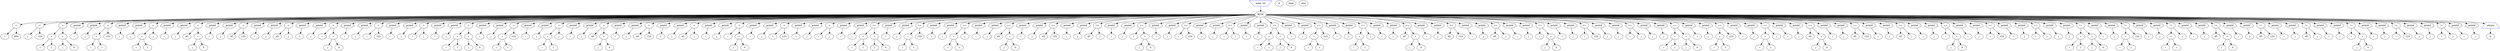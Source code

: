 digraph G {

node_0 [label="main, int" shape=invtrapezium color=blue];
node_1 [label="BLOC" shape=ellipse color=black];
node_2 [label=":=" shape=ellipse];
node_3 [label="i" shape=ellipse];
node_4 [label="450" shape=ellipse];
node_5 [label=":=" shape=ellipse];
node_6 [label="j" shape=ellipse];
node_7 [label="-123" shape=ellipse];if 
node_8 [label="<" shape=ellipse];
node_9 [label="+" shape=ellipse];
node_10 [label="i" shape=ellipse];
node_11 [label="1" shape=ellipse];
node_12 [label="+" shape=ellipse];
node_13 [label="j" shape=ellipse];
node_14 [label="0" shape=ellipse];then 
node_15 [label="printd" shape=septagon];
node_16 [label="i" shape=ellipse];else 
node_17 [label="printd" shape=septagon];
node_18 [label="j" shape=ellipse];if 
node_19 [label="<" shape=ellipse];
node_20 [label="+" shape=ellipse];
node_21 [label="i" shape=ellipse];
node_22 [label="1" shape=ellipse];
node_23 [label="123" shape=ellipse];then 
node_24 [label="printd" shape=septagon];
node_25 [label="i" shape=ellipse];else 
node_26 [label="printd" shape=septagon];
node_27 [label="j" shape=ellipse];if 
node_28 [label="<" shape=ellipse];
node_29 [label="+" shape=ellipse];
node_30 [label="i" shape=ellipse];
node_31 [label="1" shape=ellipse];
node_32 [label="j" shape=ellipse];then 
node_33 [label="printd" shape=septagon];
node_34 [label="i" shape=ellipse];else 
node_35 [label="printd" shape=septagon];
node_36 [label="j" shape=ellipse];if 
node_37 [label="<" shape=ellipse];
node_38 [label="45" shape=ellipse];
node_39 [label="+" shape=ellipse];
node_40 [label="j" shape=ellipse];
node_41 [label="0" shape=ellipse];then 
node_42 [label="printd" shape=septagon];
node_43 [label="i" shape=ellipse];else 
node_44 [label="printd" shape=septagon];
node_45 [label="j" shape=ellipse];if 
node_46 [label="<" shape=ellipse];
node_47 [label="45" shape=ellipse];
node_48 [label="123" shape=ellipse];then 
node_49 [label="printd" shape=septagon];
node_50 [label="i" shape=ellipse];else 
node_51 [label="printd" shape=septagon];
node_52 [label="j" shape=ellipse];if 
node_53 [label="<" shape=ellipse];
node_54 [label="45" shape=ellipse];
node_55 [label="j" shape=ellipse];then 
node_56 [label="printd" shape=septagon];
node_57 [label="i" shape=ellipse];else 
node_58 [label="printd" shape=septagon];
node_59 [label="j" shape=ellipse];if 
node_60 [label="<" shape=ellipse];
node_61 [label="i" shape=ellipse];
node_62 [label="+" shape=ellipse];
node_63 [label="j" shape=ellipse];
node_64 [label="0" shape=ellipse];then 
node_65 [label="printd" shape=septagon];
node_66 [label="i" shape=ellipse];else 
node_67 [label="printd" shape=septagon];
node_68 [label="j" shape=ellipse];if 
node_69 [label="<" shape=ellipse];
node_70 [label="i" shape=ellipse];
node_71 [label="123" shape=ellipse];then 
node_72 [label="printd" shape=septagon];
node_73 [label="i" shape=ellipse];else 
node_74 [label="printd" shape=septagon];
node_75 [label="j" shape=ellipse];if 
node_76 [label="<" shape=ellipse];
node_77 [label="i" shape=ellipse];
node_78 [label="j" shape=ellipse];then 
node_79 [label="printd" shape=septagon];
node_80 [label="i" shape=ellipse];else 
node_81 [label="printd" shape=septagon];
node_82 [label="j" shape=ellipse];if 
node_83 [label=">" shape=ellipse];
node_84 [label="+" shape=ellipse];
node_85 [label="i" shape=ellipse];
node_86 [label="1" shape=ellipse];
node_87 [label="+" shape=ellipse];
node_88 [label="j" shape=ellipse];
node_89 [label="0" shape=ellipse];then 
node_90 [label="printd" shape=septagon];
node_91 [label="i" shape=ellipse];else 
node_92 [label="printd" shape=septagon];
node_93 [label="j" shape=ellipse];if 
node_94 [label=">" shape=ellipse];
node_95 [label="+" shape=ellipse];
node_96 [label="i" shape=ellipse];
node_97 [label="1" shape=ellipse];
node_98 [label="123" shape=ellipse];then 
node_99 [label="printd" shape=septagon];
node_100 [label="i" shape=ellipse];else 
node_101 [label="printd" shape=septagon];
node_102 [label="j" shape=ellipse];if 
node_103 [label=">" shape=ellipse];
node_104 [label="+" shape=ellipse];
node_105 [label="i" shape=ellipse];
node_106 [label="1" shape=ellipse];
node_107 [label="j" shape=ellipse];then 
node_108 [label="printd" shape=septagon];
node_109 [label="i" shape=ellipse];else 
node_110 [label="printd" shape=septagon];
node_111 [label="j" shape=ellipse];if 
node_112 [label=">" shape=ellipse];
node_113 [label="45" shape=ellipse];
node_114 [label="+" shape=ellipse];
node_115 [label="j" shape=ellipse];
node_116 [label="0" shape=ellipse];then 
node_117 [label="printd" shape=septagon];
node_118 [label="i" shape=ellipse];else 
node_119 [label="printd" shape=septagon];
node_120 [label="j" shape=ellipse];if 
node_121 [label=">" shape=ellipse];
node_122 [label="45" shape=ellipse];
node_123 [label="123" shape=ellipse];then 
node_124 [label="printd" shape=septagon];
node_125 [label="i" shape=ellipse];else 
node_126 [label="printd" shape=septagon];
node_127 [label="j" shape=ellipse];if 
node_128 [label=">" shape=ellipse];
node_129 [label="45" shape=ellipse];
node_130 [label="j" shape=ellipse];then 
node_131 [label="printd" shape=septagon];
node_132 [label="i" shape=ellipse];else 
node_133 [label="printd" shape=septagon];
node_134 [label="j" shape=ellipse];if 
node_135 [label=">" shape=ellipse];
node_136 [label="i" shape=ellipse];
node_137 [label="+" shape=ellipse];
node_138 [label="j" shape=ellipse];
node_139 [label="0" shape=ellipse];then 
node_140 [label="printd" shape=septagon];
node_141 [label="i" shape=ellipse];else 
node_142 [label="printd" shape=septagon];
node_143 [label="j" shape=ellipse];if 
node_144 [label=">" shape=ellipse];
node_145 [label="i" shape=ellipse];
node_146 [label="123" shape=ellipse];then 
node_147 [label="printd" shape=septagon];
node_148 [label="i" shape=ellipse];else 
node_149 [label="printd" shape=septagon];
node_150 [label="j" shape=ellipse];if 
node_151 [label=">" shape=ellipse];
node_152 [label="i" shape=ellipse];
node_153 [label="j" shape=ellipse];then 
node_154 [label="printd" shape=septagon];
node_155 [label="i" shape=ellipse];else 
node_156 [label="printd" shape=septagon];
node_157 [label="j" shape=ellipse];if 
node_158 [label=">=" shape=ellipse];
node_159 [label="+" shape=ellipse];
node_160 [label="i" shape=ellipse];
node_161 [label="1" shape=ellipse];
node_162 [label="+" shape=ellipse];
node_163 [label="j" shape=ellipse];
node_164 [label="0" shape=ellipse];then 
node_165 [label="printd" shape=septagon];
node_166 [label="i" shape=ellipse];else 
node_167 [label="printd" shape=septagon];
node_168 [label="j" shape=ellipse];if 
node_169 [label=">=" shape=ellipse];
node_170 [label="+" shape=ellipse];
node_171 [label="i" shape=ellipse];
node_172 [label="1" shape=ellipse];
node_173 [label="123" shape=ellipse];then 
node_174 [label="printd" shape=septagon];
node_175 [label="i" shape=ellipse];else 
node_176 [label="printd" shape=septagon];
node_177 [label="j" shape=ellipse];if 
node_178 [label=">=" shape=ellipse];
node_179 [label="+" shape=ellipse];
node_180 [label="i" shape=ellipse];
node_181 [label="1" shape=ellipse];
node_182 [label="j" shape=ellipse];then 
node_183 [label="printd" shape=septagon];
node_184 [label="i" shape=ellipse];else 
node_185 [label="printd" shape=septagon];
node_186 [label="j" shape=ellipse];if 
node_187 [label=">=" shape=ellipse];
node_188 [label="45" shape=ellipse];
node_189 [label="+" shape=ellipse];
node_190 [label="j" shape=ellipse];
node_191 [label="0" shape=ellipse];then 
node_192 [label="printd" shape=septagon];
node_193 [label="i" shape=ellipse];else 
node_194 [label="printd" shape=septagon];
node_195 [label="j" shape=ellipse];if 
node_196 [label=">=" shape=ellipse];
node_197 [label="45" shape=ellipse];
node_198 [label="123" shape=ellipse];then 
node_199 [label="printd" shape=septagon];
node_200 [label="i" shape=ellipse];else 
node_201 [label="printd" shape=septagon];
node_202 [label="j" shape=ellipse];if 
node_203 [label=">=" shape=ellipse];
node_204 [label="45" shape=ellipse];
node_205 [label="j" shape=ellipse];then 
node_206 [label="printd" shape=septagon];
node_207 [label="i" shape=ellipse];else 
node_208 [label="printd" shape=septagon];
node_209 [label="j" shape=ellipse];if 
node_210 [label=">=" shape=ellipse];
node_211 [label="i" shape=ellipse];
node_212 [label="+" shape=ellipse];
node_213 [label="j" shape=ellipse];
node_214 [label="0" shape=ellipse];then 
node_215 [label="printd" shape=septagon];
node_216 [label="i" shape=ellipse];else 
node_217 [label="printd" shape=septagon];
node_218 [label="j" shape=ellipse];if 
node_219 [label=">=" shape=ellipse];
node_220 [label="i" shape=ellipse];
node_221 [label="123" shape=ellipse];then 
node_222 [label="printd" shape=septagon];
node_223 [label="i" shape=ellipse];else 
node_224 [label="printd" shape=septagon];
node_225 [label="j" shape=ellipse];if 
node_226 [label=">=" shape=ellipse];
node_227 [label="i" shape=ellipse];
node_228 [label="j" shape=ellipse];then 
node_229 [label="printd" shape=septagon];
node_230 [label="i" shape=ellipse];else 
node_231 [label="printd" shape=septagon];
node_232 [label="j" shape=ellipse];if 
node_233 [label="<=" shape=ellipse];
node_234 [label="+" shape=ellipse];
node_235 [label="i" shape=ellipse];
node_236 [label="1" shape=ellipse];
node_237 [label="+" shape=ellipse];
node_238 [label="j" shape=ellipse];
node_239 [label="0" shape=ellipse];then 
node_240 [label="printd" shape=septagon];
node_241 [label="i" shape=ellipse];else 
node_242 [label="printd" shape=septagon];
node_243 [label="j" shape=ellipse];if 
node_244 [label="<=" shape=ellipse];
node_245 [label="+" shape=ellipse];
node_246 [label="i" shape=ellipse];
node_247 [label="1" shape=ellipse];
node_248 [label="123" shape=ellipse];then 
node_249 [label="printd" shape=septagon];
node_250 [label="i" shape=ellipse];else 
node_251 [label="printd" shape=septagon];
node_252 [label="j" shape=ellipse];if 
node_253 [label="<=" shape=ellipse];
node_254 [label="+" shape=ellipse];
node_255 [label="i" shape=ellipse];
node_256 [label="1" shape=ellipse];
node_257 [label="j" shape=ellipse];then 
node_258 [label="printd" shape=septagon];
node_259 [label="i" shape=ellipse];else 
node_260 [label="printd" shape=septagon];
node_261 [label="j" shape=ellipse];if 
node_262 [label="<=" shape=ellipse];
node_263 [label="45" shape=ellipse];
node_264 [label="+" shape=ellipse];
node_265 [label="j" shape=ellipse];
node_266 [label="0" shape=ellipse];then 
node_267 [label="printd" shape=septagon];
node_268 [label="i" shape=ellipse];else 
node_269 [label="printd" shape=septagon];
node_270 [label="j" shape=ellipse];if 
node_271 [label="<=" shape=ellipse];
node_272 [label="45" shape=ellipse];
node_273 [label="123" shape=ellipse];then 
node_274 [label="printd" shape=septagon];
node_275 [label="i" shape=ellipse];else 
node_276 [label="printd" shape=septagon];
node_277 [label="j" shape=ellipse];if 
node_278 [label="<=" shape=ellipse];
node_279 [label="45" shape=ellipse];
node_280 [label="j" shape=ellipse];then 
node_281 [label="printd" shape=septagon];
node_282 [label="i" shape=ellipse];else 
node_283 [label="printd" shape=septagon];
node_284 [label="j" shape=ellipse];if 
node_285 [label="<=" shape=ellipse];
node_286 [label="i" shape=ellipse];
node_287 [label="+" shape=ellipse];
node_288 [label="j" shape=ellipse];
node_289 [label="0" shape=ellipse];then 
node_290 [label="printd" shape=septagon];
node_291 [label="i" shape=ellipse];else 
node_292 [label="printd" shape=septagon];
node_293 [label="j" shape=ellipse];if 
node_294 [label="<=" shape=ellipse];
node_295 [label="i" shape=ellipse];
node_296 [label="123" shape=ellipse];then 
node_297 [label="printd" shape=septagon];
node_298 [label="i" shape=ellipse];else 
node_299 [label="printd" shape=septagon];
node_300 [label="j" shape=ellipse];if 
node_301 [label="<=" shape=ellipse];
node_302 [label="i" shape=ellipse];
node_303 [label="j" shape=ellipse];then 
node_304 [label="printd" shape=septagon];
node_305 [label="i" shape=ellipse];else 
node_306 [label="printd" shape=septagon];
node_307 [label="j" shape=ellipse];if 
node_308 [label="==" shape=ellipse];
node_309 [label="+" shape=ellipse];
node_310 [label="i" shape=ellipse];
node_311 [label="1" shape=ellipse];
node_312 [label="+" shape=ellipse];
node_313 [label="j" shape=ellipse];
node_314 [label="0" shape=ellipse];then 
node_315 [label="printd" shape=septagon];
node_316 [label="i" shape=ellipse];else 
node_317 [label="printd" shape=septagon];
node_318 [label="j" shape=ellipse];if 
node_319 [label="==" shape=ellipse];
node_320 [label="+" shape=ellipse];
node_321 [label="i" shape=ellipse];
node_322 [label="1" shape=ellipse];
node_323 [label="123" shape=ellipse];then 
node_324 [label="printd" shape=septagon];
node_325 [label="i" shape=ellipse];else 
node_326 [label="printd" shape=septagon];
node_327 [label="j" shape=ellipse];if 
node_328 [label="==" shape=ellipse];
node_329 [label="+" shape=ellipse];
node_330 [label="i" shape=ellipse];
node_331 [label="1" shape=ellipse];
node_332 [label="j" shape=ellipse];then 
node_333 [label="printd" shape=septagon];
node_334 [label="i" shape=ellipse];else 
node_335 [label="printd" shape=septagon];
node_336 [label="j" shape=ellipse];if 
node_337 [label="==" shape=ellipse];
node_338 [label="45" shape=ellipse];
node_339 [label="+" shape=ellipse];
node_340 [label="j" shape=ellipse];
node_341 [label="0" shape=ellipse];then 
node_342 [label="printd" shape=septagon];
node_343 [label="i" shape=ellipse];else 
node_344 [label="printd" shape=septagon];
node_345 [label="j" shape=ellipse];if 
node_346 [label="==" shape=ellipse];
node_347 [label="45" shape=ellipse];
node_348 [label="123" shape=ellipse];then 
node_349 [label="printd" shape=septagon];
node_350 [label="i" shape=ellipse];else 
node_351 [label="printd" shape=septagon];
node_352 [label="j" shape=ellipse];if 
node_353 [label="==" shape=ellipse];
node_354 [label="45" shape=ellipse];
node_355 [label="j" shape=ellipse];then 
node_356 [label="printd" shape=septagon];
node_357 [label="i" shape=ellipse];else 
node_358 [label="printd" shape=septagon];
node_359 [label="j" shape=ellipse];if 
node_360 [label="==" shape=ellipse];
node_361 [label="i" shape=ellipse];
node_362 [label="+" shape=ellipse];
node_363 [label="j" shape=ellipse];
node_364 [label="0" shape=ellipse];then 
node_365 [label="printd" shape=septagon];
node_366 [label="i" shape=ellipse];else 
node_367 [label="printd" shape=septagon];
node_368 [label="j" shape=ellipse];if 
node_369 [label="==" shape=ellipse];
node_370 [label="i" shape=ellipse];
node_371 [label="123" shape=ellipse];then 
node_372 [label="printd" shape=septagon];
node_373 [label="i" shape=ellipse];else 
node_374 [label="printd" shape=septagon];
node_375 [label="j" shape=ellipse];if 
node_376 [label="==" shape=ellipse];
node_377 [label="i" shape=ellipse];
node_378 [label="j" shape=ellipse];then 
node_379 [label="printd" shape=septagon];
node_380 [label="i" shape=ellipse];else 
node_381 [label="printd" shape=septagon];
node_382 [label="j" shape=ellipse];if 
node_383 [label="!=" shape=ellipse];
node_384 [label="+" shape=ellipse];
node_385 [label="i" shape=ellipse];
node_386 [label="1" shape=ellipse];
node_387 [label="+" shape=ellipse];
node_388 [label="j" shape=ellipse];
node_389 [label="0" shape=ellipse];then 
node_390 [label="printd" shape=septagon];
node_391 [label="i" shape=ellipse];else 
node_392 [label="printd" shape=septagon];
node_393 [label="j" shape=ellipse];if 
node_394 [label="!=" shape=ellipse];
node_395 [label="+" shape=ellipse];
node_396 [label="i" shape=ellipse];
node_397 [label="1" shape=ellipse];
node_398 [label="123" shape=ellipse];then 
node_399 [label="printd" shape=septagon];
node_400 [label="i" shape=ellipse];else 
node_401 [label="printd" shape=septagon];
node_402 [label="j" shape=ellipse];if 
node_403 [label="!=" shape=ellipse];
node_404 [label="+" shape=ellipse];
node_405 [label="i" shape=ellipse];
node_406 [label="1" shape=ellipse];
node_407 [label="j" shape=ellipse];then 
node_408 [label="printd" shape=septagon];
node_409 [label="i" shape=ellipse];else 
node_410 [label="printd" shape=septagon];
node_411 [label="j" shape=ellipse];if 
node_412 [label="!=" shape=ellipse];
node_413 [label="45" shape=ellipse];
node_414 [label="+" shape=ellipse];
node_415 [label="j" shape=ellipse];
node_416 [label="0" shape=ellipse];then 
node_417 [label="printd" shape=septagon];
node_418 [label="i" shape=ellipse];else 
node_419 [label="printd" shape=septagon];
node_420 [label="j" shape=ellipse];if 
node_421 [label="!=" shape=ellipse];
node_422 [label="45" shape=ellipse];
node_423 [label="123" shape=ellipse];then 
node_424 [label="printd" shape=septagon];
node_425 [label="i" shape=ellipse];else 
node_426 [label="printd" shape=septagon];
node_427 [label="j" shape=ellipse];if 
node_428 [label="!=" shape=ellipse];
node_429 [label="45" shape=ellipse];
node_430 [label="j" shape=ellipse];then 
node_431 [label="printd" shape=septagon];
node_432 [label="i" shape=ellipse];else 
node_433 [label="printd" shape=septagon];
node_434 [label="j" shape=ellipse];if 
node_435 [label="!=" shape=ellipse];
node_436 [label="i" shape=ellipse];
node_437 [label="+" shape=ellipse];
node_438 [label="j" shape=ellipse];
node_439 [label="0" shape=ellipse];then 
node_440 [label="printd" shape=septagon];
node_441 [label="i" shape=ellipse];else 
node_442 [label="printd" shape=septagon];
node_443 [label="j" shape=ellipse];if 
node_444 [label="!=" shape=ellipse];
node_445 [label="i" shape=ellipse];
node_446 [label="123" shape=ellipse];then 
node_447 [label="printd" shape=septagon];
node_448 [label="i" shape=ellipse];else 
node_449 [label="printd" shape=septagon];
node_450 [label="j" shape=ellipse];if 
node_451 [label="!=" shape=ellipse];
node_452 [label="i" shape=ellipse];
node_453 [label="j" shape=ellipse];then 
node_454 [label="printd" shape=septagon];
node_455 [label="i" shape=ellipse];else 
node_456 [label="printd" shape=septagon];
node_457 [label="j" shape=ellipse];
node_458 [label="return" shape=trapezium color=blue];
node_459 [label="0" shape=ellipse];

node_0 -> node_1
node_2 -> node_3
node_1 -> node_2
node_2 -> node_4
node_5 -> node_6
node_1 -> node_5
node_5 -> node_7
node_8 -> node_9
node_1 -> node_8
node_9 -> node_10
node_9 -> node_11
node_8 -> node_12
node_12 -> node_13
node_12 -> node_14
node_15 -> node_16
node_1 -> node_15
node_17 -> node_18
node_1 -> node_17
node_19 -> node_20
node_1 -> node_19
node_20 -> node_21
node_20 -> node_22
node_19 -> node_23
node_24 -> node_25
node_1 -> node_24
node_26 -> node_27
node_1 -> node_26
node_28 -> node_29
node_1 -> node_28
node_29 -> node_30
node_29 -> node_31
node_28 -> node_32
node_33 -> node_34
node_1 -> node_33
node_35 -> node_36
node_1 -> node_35
node_37 -> node_38
node_1 -> node_37
node_37 -> node_39
node_39 -> node_40
node_39 -> node_41
node_42 -> node_43
node_1 -> node_42
node_44 -> node_45
node_1 -> node_44
node_46 -> node_47
node_1 -> node_46
node_46 -> node_48
node_49 -> node_50
node_1 -> node_49
node_51 -> node_52
node_1 -> node_51
node_53 -> node_54
node_1 -> node_53
node_53 -> node_55
node_56 -> node_57
node_1 -> node_56
node_58 -> node_59
node_1 -> node_58
node_60 -> node_61
node_1 -> node_60
node_60 -> node_62
node_62 -> node_63
node_62 -> node_64
node_65 -> node_66
node_1 -> node_65
node_67 -> node_68
node_1 -> node_67
node_69 -> node_70
node_1 -> node_69
node_69 -> node_71
node_72 -> node_73
node_1 -> node_72
node_74 -> node_75
node_1 -> node_74
node_76 -> node_77
node_1 -> node_76
node_76 -> node_78
node_79 -> node_80
node_1 -> node_79
node_81 -> node_82
node_1 -> node_81
node_83 -> node_84
node_1 -> node_83
node_84 -> node_85
node_84 -> node_86
node_83 -> node_87
node_87 -> node_88
node_87 -> node_89
node_90 -> node_91
node_1 -> node_90
node_92 -> node_93
node_1 -> node_92
node_94 -> node_95
node_1 -> node_94
node_95 -> node_96
node_95 -> node_97
node_94 -> node_98
node_99 -> node_100
node_1 -> node_99
node_101 -> node_102
node_1 -> node_101
node_103 -> node_104
node_1 -> node_103
node_104 -> node_105
node_104 -> node_106
node_103 -> node_107
node_108 -> node_109
node_1 -> node_108
node_110 -> node_111
node_1 -> node_110
node_112 -> node_113
node_1 -> node_112
node_112 -> node_114
node_114 -> node_115
node_114 -> node_116
node_117 -> node_118
node_1 -> node_117
node_119 -> node_120
node_1 -> node_119
node_121 -> node_122
node_1 -> node_121
node_121 -> node_123
node_124 -> node_125
node_1 -> node_124
node_126 -> node_127
node_1 -> node_126
node_128 -> node_129
node_1 -> node_128
node_128 -> node_130
node_131 -> node_132
node_1 -> node_131
node_133 -> node_134
node_1 -> node_133
node_135 -> node_136
node_1 -> node_135
node_135 -> node_137
node_137 -> node_138
node_137 -> node_139
node_140 -> node_141
node_1 -> node_140
node_142 -> node_143
node_1 -> node_142
node_144 -> node_145
node_1 -> node_144
node_144 -> node_146
node_147 -> node_148
node_1 -> node_147
node_149 -> node_150
node_1 -> node_149
node_151 -> node_152
node_1 -> node_151
node_151 -> node_153
node_154 -> node_155
node_1 -> node_154
node_156 -> node_157
node_1 -> node_156
node_158 -> node_159
node_1 -> node_158
node_159 -> node_160
node_159 -> node_161
node_158 -> node_162
node_162 -> node_163
node_162 -> node_164
node_165 -> node_166
node_1 -> node_165
node_167 -> node_168
node_1 -> node_167
node_169 -> node_170
node_1 -> node_169
node_170 -> node_171
node_170 -> node_172
node_169 -> node_173
node_174 -> node_175
node_1 -> node_174
node_176 -> node_177
node_1 -> node_176
node_178 -> node_179
node_1 -> node_178
node_179 -> node_180
node_179 -> node_181
node_178 -> node_182
node_183 -> node_184
node_1 -> node_183
node_185 -> node_186
node_1 -> node_185
node_187 -> node_188
node_1 -> node_187
node_187 -> node_189
node_189 -> node_190
node_189 -> node_191
node_192 -> node_193
node_1 -> node_192
node_194 -> node_195
node_1 -> node_194
node_196 -> node_197
node_1 -> node_196
node_196 -> node_198
node_199 -> node_200
node_1 -> node_199
node_201 -> node_202
node_1 -> node_201
node_203 -> node_204
node_1 -> node_203
node_203 -> node_205
node_206 -> node_207
node_1 -> node_206
node_208 -> node_209
node_1 -> node_208
node_210 -> node_211
node_1 -> node_210
node_210 -> node_212
node_212 -> node_213
node_212 -> node_214
node_215 -> node_216
node_1 -> node_215
node_217 -> node_218
node_1 -> node_217
node_219 -> node_220
node_1 -> node_219
node_219 -> node_221
node_222 -> node_223
node_1 -> node_222
node_224 -> node_225
node_1 -> node_224
node_226 -> node_227
node_1 -> node_226
node_226 -> node_228
node_229 -> node_230
node_1 -> node_229
node_231 -> node_232
node_1 -> node_231
node_233 -> node_234
node_1 -> node_233
node_234 -> node_235
node_234 -> node_236
node_233 -> node_237
node_237 -> node_238
node_237 -> node_239
node_240 -> node_241
node_1 -> node_240
node_242 -> node_243
node_1 -> node_242
node_244 -> node_245
node_1 -> node_244
node_245 -> node_246
node_245 -> node_247
node_244 -> node_248
node_249 -> node_250
node_1 -> node_249
node_251 -> node_252
node_1 -> node_251
node_253 -> node_254
node_1 -> node_253
node_254 -> node_255
node_254 -> node_256
node_253 -> node_257
node_258 -> node_259
node_1 -> node_258
node_260 -> node_261
node_1 -> node_260
node_262 -> node_263
node_1 -> node_262
node_262 -> node_264
node_264 -> node_265
node_264 -> node_266
node_267 -> node_268
node_1 -> node_267
node_269 -> node_270
node_1 -> node_269
node_271 -> node_272
node_1 -> node_271
node_271 -> node_273
node_274 -> node_275
node_1 -> node_274
node_276 -> node_277
node_1 -> node_276
node_278 -> node_279
node_1 -> node_278
node_278 -> node_280
node_281 -> node_282
node_1 -> node_281
node_283 -> node_284
node_1 -> node_283
node_285 -> node_286
node_1 -> node_285
node_285 -> node_287
node_287 -> node_288
node_287 -> node_289
node_290 -> node_291
node_1 -> node_290
node_292 -> node_293
node_1 -> node_292
node_294 -> node_295
node_1 -> node_294
node_294 -> node_296
node_297 -> node_298
node_1 -> node_297
node_299 -> node_300
node_1 -> node_299
node_301 -> node_302
node_1 -> node_301
node_301 -> node_303
node_304 -> node_305
node_1 -> node_304
node_306 -> node_307
node_1 -> node_306
node_308 -> node_309
node_1 -> node_308
node_309 -> node_310
node_309 -> node_311
node_308 -> node_312
node_312 -> node_313
node_312 -> node_314
node_315 -> node_316
node_1 -> node_315
node_317 -> node_318
node_1 -> node_317
node_319 -> node_320
node_1 -> node_319
node_320 -> node_321
node_320 -> node_322
node_319 -> node_323
node_324 -> node_325
node_1 -> node_324
node_326 -> node_327
node_1 -> node_326
node_328 -> node_329
node_1 -> node_328
node_329 -> node_330
node_329 -> node_331
node_328 -> node_332
node_333 -> node_334
node_1 -> node_333
node_335 -> node_336
node_1 -> node_335
node_337 -> node_338
node_1 -> node_337
node_337 -> node_339
node_339 -> node_340
node_339 -> node_341
node_342 -> node_343
node_1 -> node_342
node_344 -> node_345
node_1 -> node_344
node_346 -> node_347
node_1 -> node_346
node_346 -> node_348
node_349 -> node_350
node_1 -> node_349
node_351 -> node_352
node_1 -> node_351
node_353 -> node_354
node_1 -> node_353
node_353 -> node_355
node_356 -> node_357
node_1 -> node_356
node_358 -> node_359
node_1 -> node_358
node_360 -> node_361
node_1 -> node_360
node_360 -> node_362
node_362 -> node_363
node_362 -> node_364
node_365 -> node_366
node_1 -> node_365
node_367 -> node_368
node_1 -> node_367
node_369 -> node_370
node_1 -> node_369
node_369 -> node_371
node_372 -> node_373
node_1 -> node_372
node_374 -> node_375
node_1 -> node_374
node_376 -> node_377
node_1 -> node_376
node_376 -> node_378
node_379 -> node_380
node_1 -> node_379
node_381 -> node_382
node_1 -> node_381
node_383 -> node_384
node_1 -> node_383
node_384 -> node_385
node_384 -> node_386
node_383 -> node_387
node_387 -> node_388
node_387 -> node_389
node_390 -> node_391
node_1 -> node_390
node_392 -> node_393
node_1 -> node_392
node_394 -> node_395
node_1 -> node_394
node_395 -> node_396
node_395 -> node_397
node_394 -> node_398
node_399 -> node_400
node_1 -> node_399
node_401 -> node_402
node_1 -> node_401
node_403 -> node_404
node_1 -> node_403
node_404 -> node_405
node_404 -> node_406
node_403 -> node_407
node_408 -> node_409
node_1 -> node_408
node_410 -> node_411
node_1 -> node_410
node_412 -> node_413
node_1 -> node_412
node_412 -> node_414
node_414 -> node_415
node_414 -> node_416
node_417 -> node_418
node_1 -> node_417
node_419 -> node_420
node_1 -> node_419
node_421 -> node_422
node_1 -> node_421
node_421 -> node_423
node_424 -> node_425
node_1 -> node_424
node_426 -> node_427
node_1 -> node_426
node_428 -> node_429
node_1 -> node_428
node_428 -> node_430
node_431 -> node_432
node_1 -> node_431
node_433 -> node_434
node_1 -> node_433
node_435 -> node_436
node_1 -> node_435
node_435 -> node_437
node_437 -> node_438
node_437 -> node_439
node_440 -> node_441
node_1 -> node_440
node_442 -> node_443
node_1 -> node_442
node_444 -> node_445
node_1 -> node_444
node_444 -> node_446
node_447 -> node_448
node_1 -> node_447
node_449 -> node_450
node_1 -> node_449
node_451 -> node_452
node_1 -> node_451
node_451 -> node_453
node_454 -> node_455
node_1 -> node_454
node_456 -> node_457
node_1 -> node_456
node_458 -> node_459
node_1 -> node_458
}
